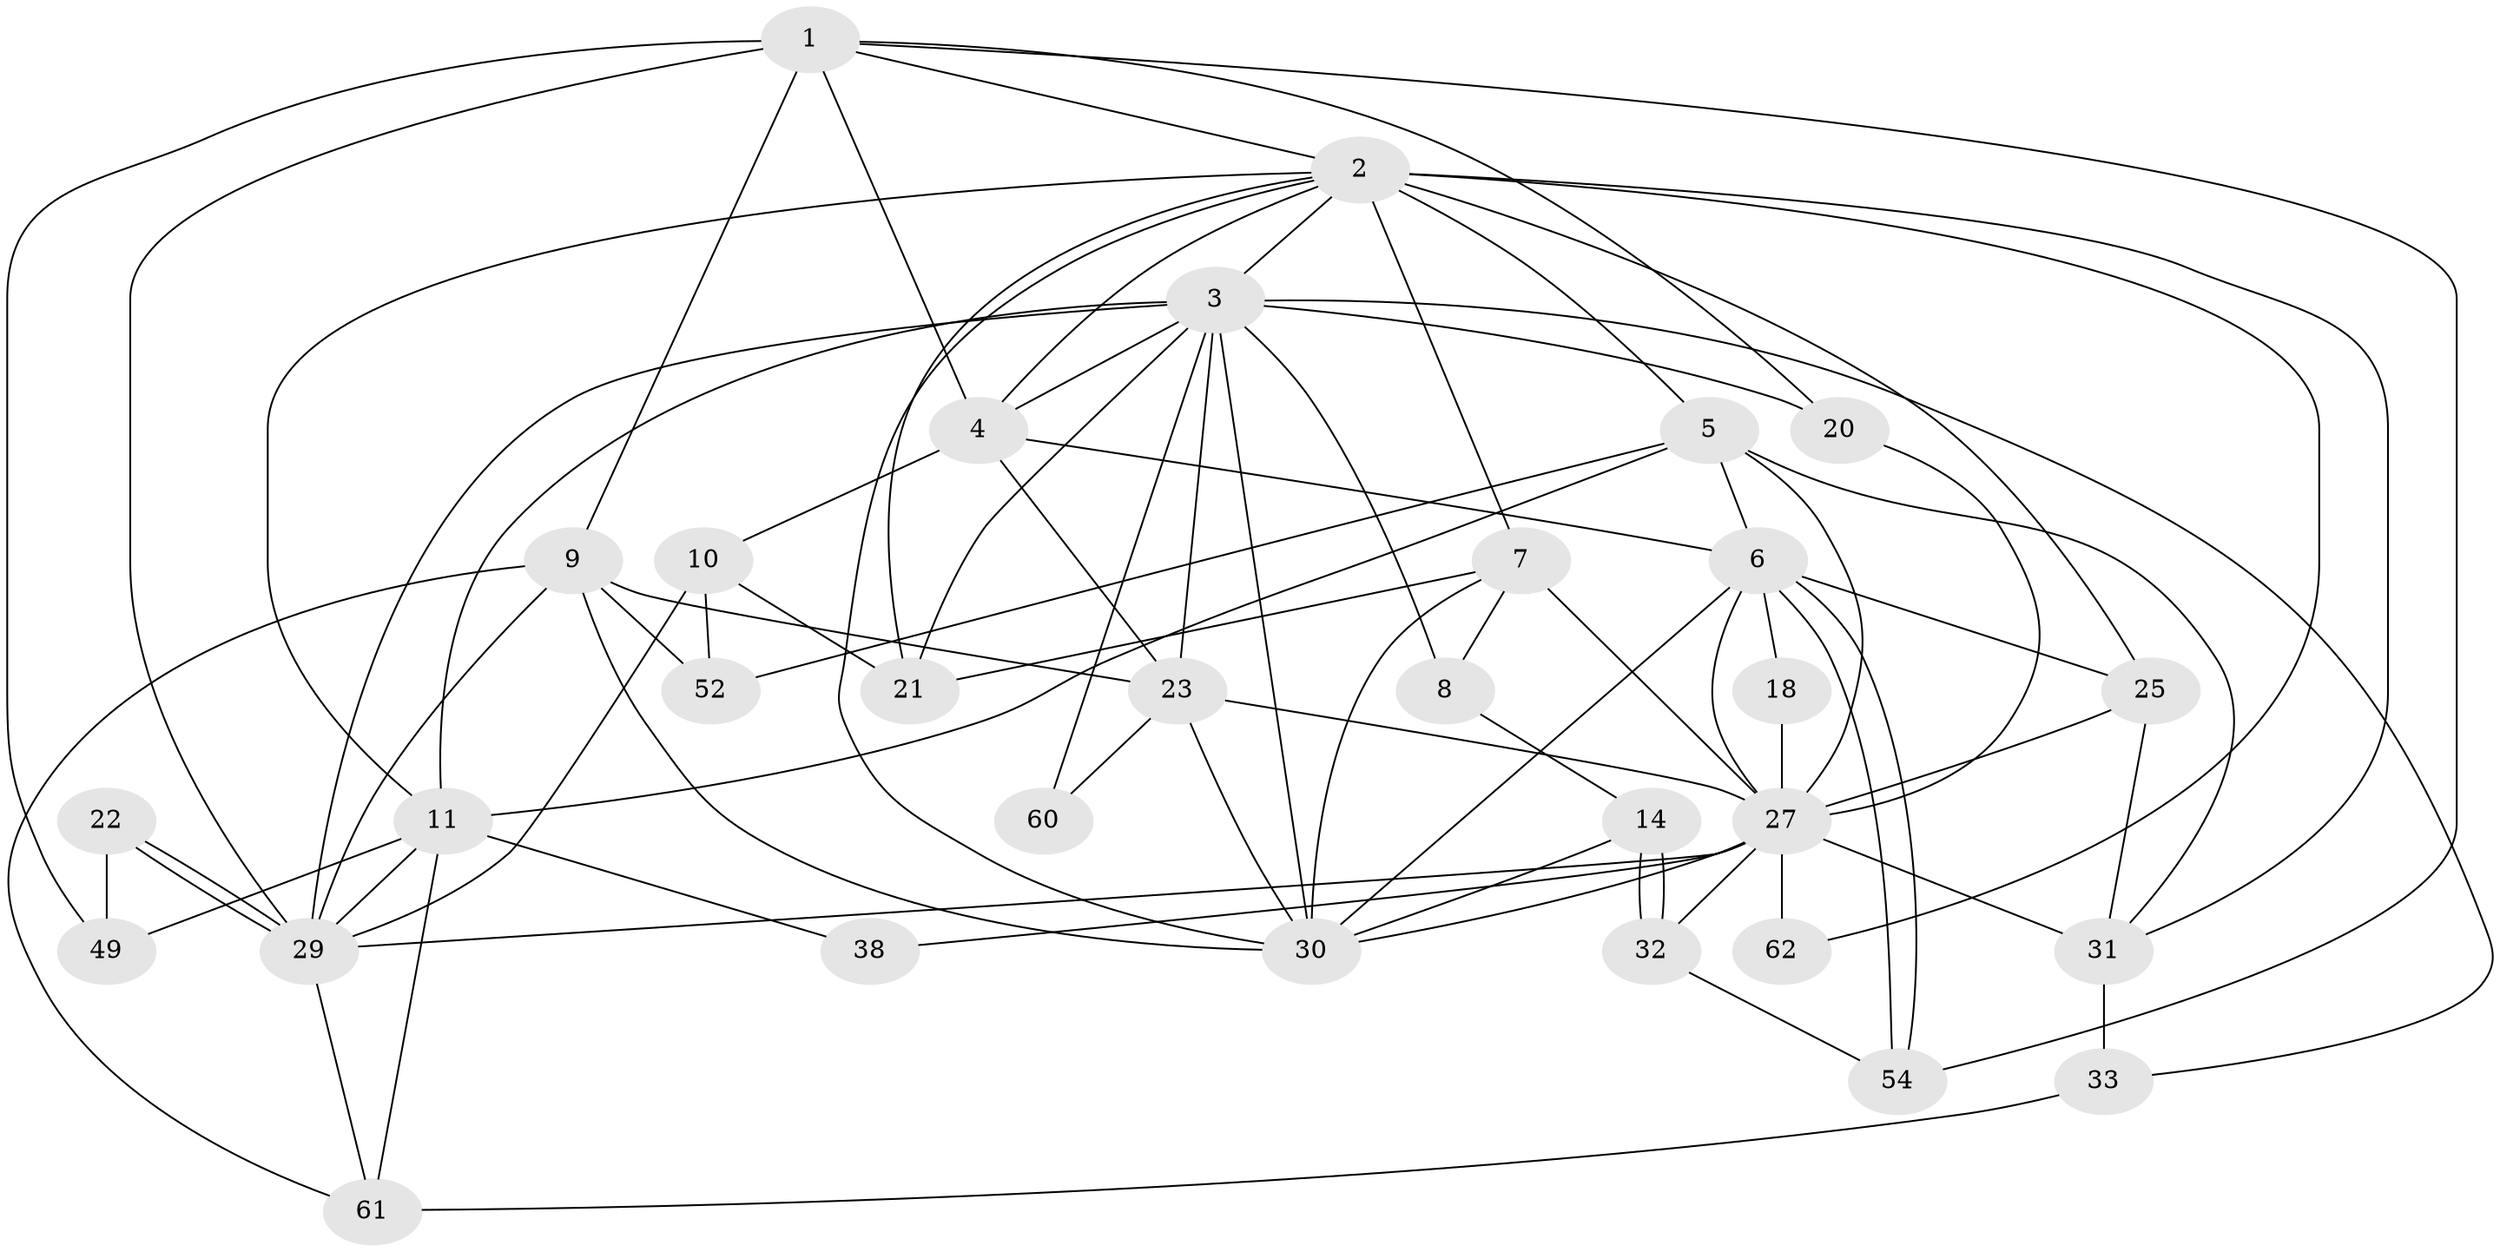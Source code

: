 // original degree distribution, {5: 0.1935483870967742, 7: 0.03225806451612903, 3: 0.3225806451612903, 2: 0.11290322580645161, 4: 0.22580645161290322, 6: 0.0967741935483871, 8: 0.016129032258064516}
// Generated by graph-tools (version 1.1) at 2025/14/03/09/25 04:14:50]
// undirected, 31 vertices, 81 edges
graph export_dot {
graph [start="1"]
  node [color=gray90,style=filled];
  1 [super="+24+26"];
  2 [super="+44+19"];
  3 [super="+16"];
  4 [super="+12"];
  5 [super="+53+15"];
  6 [super="+37"];
  7 [super="+43"];
  8 [super="+50"];
  9 [super="+17"];
  10;
  11 [super="+46"];
  14;
  18;
  20;
  21;
  22;
  23 [super="+35"];
  25 [super="+39"];
  27 [super="+36"];
  29 [super="+34+41"];
  30 [super="+56"];
  31 [super="+42+40"];
  32;
  33;
  38;
  49;
  52;
  54;
  60;
  61;
  62;
  1 -- 2;
  1 -- 49;
  1 -- 54;
  1 -- 29;
  1 -- 9;
  1 -- 20;
  1 -- 4 [weight=2];
  2 -- 21 [weight=2];
  2 -- 62;
  2 -- 7 [weight=3];
  2 -- 3;
  2 -- 30;
  2 -- 31;
  2 -- 25;
  2 -- 11;
  2 -- 5;
  2 -- 4;
  3 -- 21;
  3 -- 33;
  3 -- 20;
  3 -- 23;
  3 -- 60;
  3 -- 29;
  3 -- 30;
  3 -- 8;
  3 -- 11;
  3 -- 4;
  4 -- 6;
  4 -- 10;
  4 -- 23 [weight=2];
  5 -- 11;
  5 -- 52;
  5 -- 31;
  5 -- 27 [weight=2];
  5 -- 6;
  6 -- 54;
  6 -- 54;
  6 -- 30;
  6 -- 27;
  6 -- 18;
  6 -- 25;
  7 -- 21;
  7 -- 30;
  7 -- 27;
  7 -- 8;
  8 -- 14;
  9 -- 30;
  9 -- 52;
  9 -- 61;
  9 -- 29;
  9 -- 23;
  10 -- 21;
  10 -- 52;
  10 -- 29;
  11 -- 49;
  11 -- 38;
  11 -- 61;
  11 -- 29;
  14 -- 32;
  14 -- 32;
  14 -- 30;
  18 -- 27;
  20 -- 27;
  22 -- 29 [weight=2];
  22 -- 29;
  22 -- 49;
  23 -- 60;
  23 -- 27;
  23 -- 30;
  25 -- 27;
  25 -- 31;
  27 -- 62 [weight=2];
  27 -- 32;
  27 -- 38;
  27 -- 29;
  27 -- 30;
  27 -- 31 [weight=3];
  29 -- 61;
  31 -- 33;
  32 -- 54;
  33 -- 61;
}
